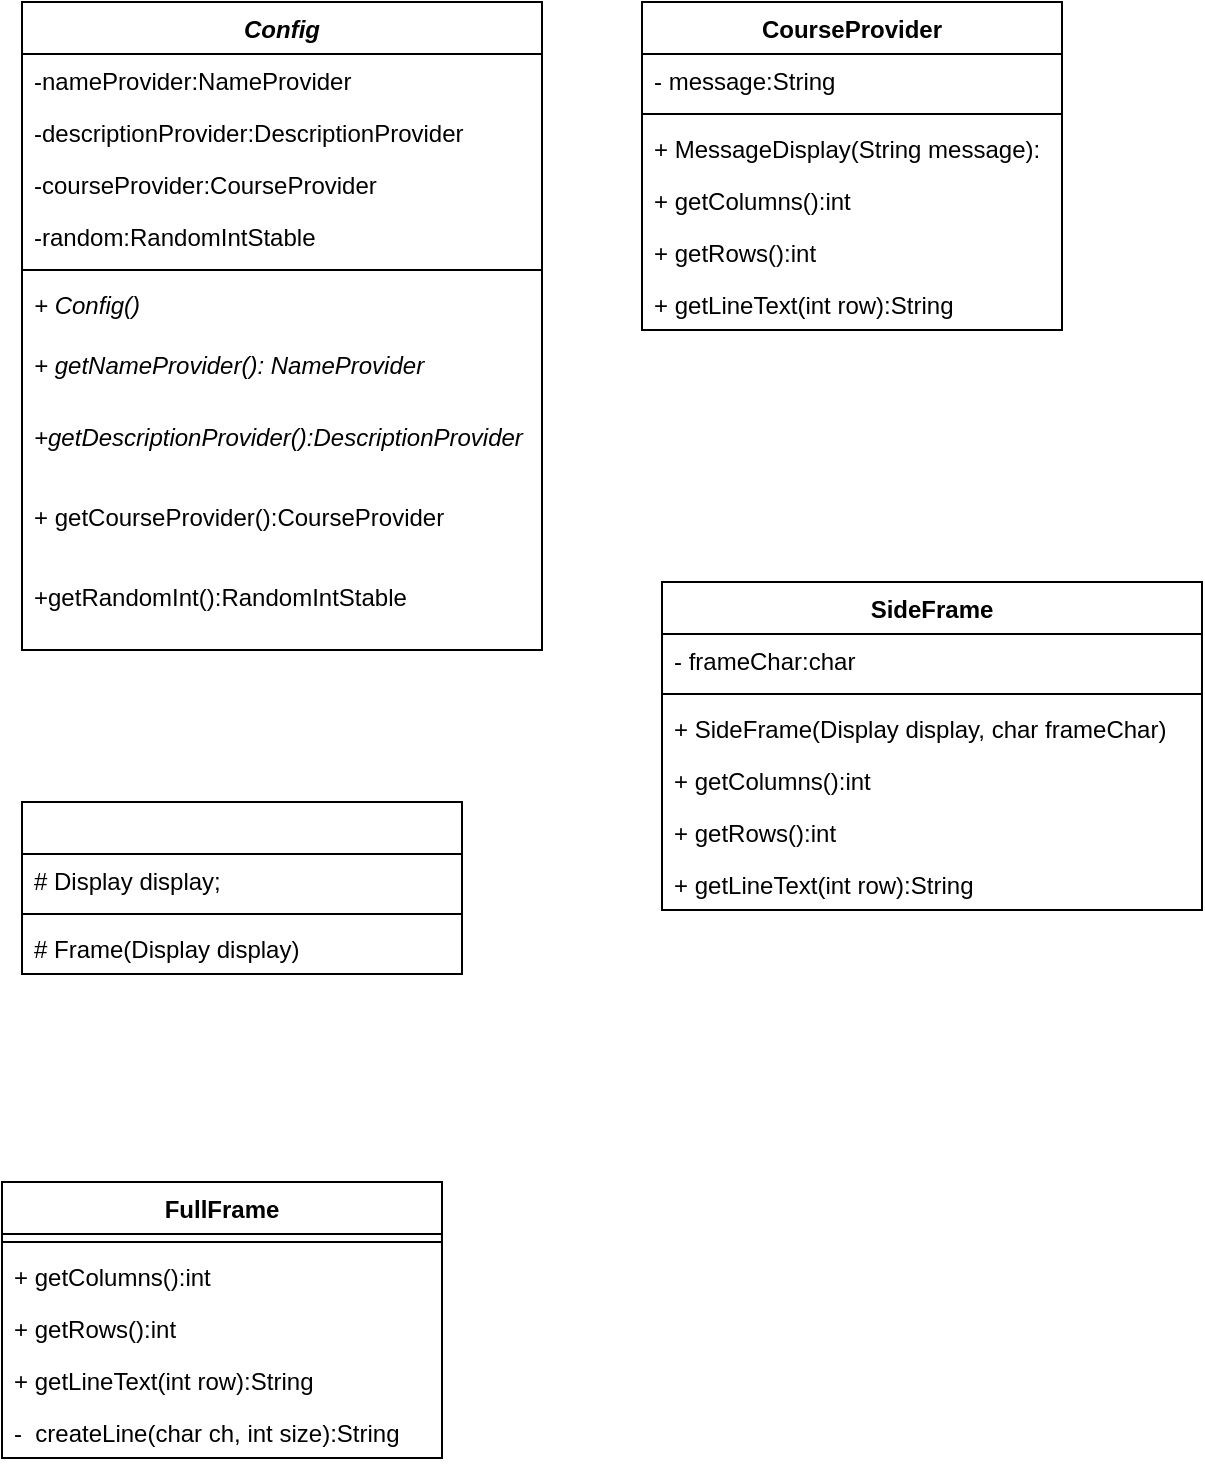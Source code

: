 <mxfile version="14.4.7" type="github" pages="2">
  <diagram id="tTqqeiQ2dOGr_DgL1vUh" name="Page-1">
    <mxGraphModel dx="1422" dy="766" grid="1" gridSize="10" guides="1" tooltips="1" connect="1" arrows="1" fold="1" page="1" pageScale="1" pageWidth="850" pageHeight="1100" math="0" shadow="0">
      <root>
        <mxCell id="0" />
        <mxCell id="1" parent="0" />
        <mxCell id="yU9ZGalVl50wGZDlpRYq-7" value="Config" style="swimlane;fontStyle=3;align=center;verticalAlign=top;childLayout=stackLayout;horizontal=1;startSize=26;horizontalStack=0;resizeParent=1;resizeParentMax=0;resizeLast=0;collapsible=1;marginBottom=0;" parent="1" vertex="1">
          <mxGeometry x="170" y="100" width="260" height="324" as="geometry" />
        </mxCell>
        <mxCell id="ykdTB0sEUb9U5BuUlxmW-1" value="-nameProvider:NameProvider" style="text;strokeColor=none;fillColor=none;align=left;verticalAlign=top;spacingLeft=4;spacingRight=4;overflow=hidden;rotatable=0;points=[[0,0.5],[1,0.5]];portConstraint=eastwest;" vertex="1" parent="yU9ZGalVl50wGZDlpRYq-7">
          <mxGeometry y="26" width="260" height="26" as="geometry" />
        </mxCell>
        <mxCell id="k0FSiRvKtLhEZNqfwJW8-2" value="-descriptionProvider:DescriptionProvider&#xa;" style="text;strokeColor=none;fillColor=none;align=left;verticalAlign=top;spacingLeft=4;spacingRight=4;overflow=hidden;rotatable=0;points=[[0,0.5],[1,0.5]];portConstraint=eastwest;" parent="yU9ZGalVl50wGZDlpRYq-7" vertex="1">
          <mxGeometry y="52" width="260" height="26" as="geometry" />
        </mxCell>
        <mxCell id="ykdTB0sEUb9U5BuUlxmW-2" value="-courseProvider:CourseProvider&#xa;" style="text;strokeColor=none;fillColor=none;align=left;verticalAlign=top;spacingLeft=4;spacingRight=4;overflow=hidden;rotatable=0;points=[[0,0.5],[1,0.5]];portConstraint=eastwest;" vertex="1" parent="yU9ZGalVl50wGZDlpRYq-7">
          <mxGeometry y="78" width="260" height="26" as="geometry" />
        </mxCell>
        <mxCell id="ykdTB0sEUb9U5BuUlxmW-3" value="-random:RandomIntStable&#xa;&#xa;" style="text;strokeColor=none;fillColor=none;align=left;verticalAlign=top;spacingLeft=4;spacingRight=4;overflow=hidden;rotatable=0;points=[[0,0.5],[1,0.5]];portConstraint=eastwest;" vertex="1" parent="yU9ZGalVl50wGZDlpRYq-7">
          <mxGeometry y="104" width="260" height="26" as="geometry" />
        </mxCell>
        <mxCell id="yU9ZGalVl50wGZDlpRYq-9" value="" style="line;strokeWidth=1;fillColor=none;align=left;verticalAlign=middle;spacingTop=-1;spacingLeft=3;spacingRight=3;rotatable=0;labelPosition=right;points=[];portConstraint=eastwest;" parent="yU9ZGalVl50wGZDlpRYq-7" vertex="1">
          <mxGeometry y="130" width="260" height="8" as="geometry" />
        </mxCell>
        <mxCell id="yU9ZGalVl50wGZDlpRYq-11" value="+ Config()" style="text;strokeColor=none;fillColor=none;align=left;verticalAlign=top;spacingLeft=4;spacingRight=4;overflow=hidden;rotatable=0;points=[[0,0.5],[1,0.5]];portConstraint=eastwest;fontStyle=2" parent="yU9ZGalVl50wGZDlpRYq-7" vertex="1">
          <mxGeometry y="138" width="260" height="30" as="geometry" />
        </mxCell>
        <mxCell id="yU9ZGalVl50wGZDlpRYq-10" value="+ getNameProvider(): NameProvider" style="text;strokeColor=none;fillColor=none;align=left;verticalAlign=top;spacingLeft=4;spacingRight=4;overflow=hidden;rotatable=0;points=[[0,0.5],[1,0.5]];portConstraint=eastwest;fontStyle=2" parent="yU9ZGalVl50wGZDlpRYq-7" vertex="1">
          <mxGeometry y="168" width="260" height="36" as="geometry" />
        </mxCell>
        <mxCell id="yU9ZGalVl50wGZDlpRYq-13" value="+getDescriptionProvider():DescriptionProvider " style="text;strokeColor=none;fillColor=none;align=left;verticalAlign=top;spacingLeft=4;spacingRight=4;overflow=hidden;rotatable=0;points=[[0,0.5],[1,0.5]];portConstraint=eastwest;fontStyle=2" parent="yU9ZGalVl50wGZDlpRYq-7" vertex="1">
          <mxGeometry y="204" width="260" height="40" as="geometry" />
        </mxCell>
        <mxCell id="yU9ZGalVl50wGZDlpRYq-12" value="+ getCourseProvider():CourseProvider" style="text;strokeColor=none;fillColor=none;align=left;verticalAlign=top;spacingLeft=4;spacingRight=4;overflow=hidden;rotatable=0;points=[[0,0.5],[1,0.5]];portConstraint=eastwest;" parent="yU9ZGalVl50wGZDlpRYq-7" vertex="1">
          <mxGeometry y="244" width="260" height="40" as="geometry" />
        </mxCell>
        <mxCell id="k0FSiRvKtLhEZNqfwJW8-1" value="+getRandomInt():RandomIntStable" style="text;strokeColor=none;fillColor=none;align=left;verticalAlign=top;spacingLeft=4;spacingRight=4;overflow=hidden;rotatable=0;points=[[0,0.5],[1,0.5]];portConstraint=eastwest;" parent="yU9ZGalVl50wGZDlpRYq-7" vertex="1">
          <mxGeometry y="284" width="260" height="40" as="geometry" />
        </mxCell>
        <mxCell id="yU9ZGalVl50wGZDlpRYq-14" value="" style="swimlane;fontStyle=1;align=center;verticalAlign=top;childLayout=stackLayout;horizontal=1;startSize=26;horizontalStack=0;resizeParent=1;resizeParentMax=0;resizeLast=0;collapsible=1;marginBottom=0;" parent="1" vertex="1">
          <mxGeometry x="170" y="500" width="220" height="86" as="geometry" />
        </mxCell>
        <mxCell id="yU9ZGalVl50wGZDlpRYq-15" value="# Display display;" style="text;strokeColor=none;fillColor=none;align=left;verticalAlign=top;spacingLeft=4;spacingRight=4;overflow=hidden;rotatable=0;points=[[0,0.5],[1,0.5]];portConstraint=eastwest;" parent="yU9ZGalVl50wGZDlpRYq-14" vertex="1">
          <mxGeometry y="26" width="220" height="26" as="geometry" />
        </mxCell>
        <mxCell id="yU9ZGalVl50wGZDlpRYq-16" value="" style="line;strokeWidth=1;fillColor=none;align=left;verticalAlign=middle;spacingTop=-1;spacingLeft=3;spacingRight=3;rotatable=0;labelPosition=right;points=[];portConstraint=eastwest;" parent="yU9ZGalVl50wGZDlpRYq-14" vertex="1">
          <mxGeometry y="52" width="220" height="8" as="geometry" />
        </mxCell>
        <mxCell id="yU9ZGalVl50wGZDlpRYq-17" value="# Frame(Display display)" style="text;strokeColor=none;fillColor=none;align=left;verticalAlign=top;spacingLeft=4;spacingRight=4;overflow=hidden;rotatable=0;points=[[0,0.5],[1,0.5]];portConstraint=eastwest;" parent="yU9ZGalVl50wGZDlpRYq-14" vertex="1">
          <mxGeometry y="60" width="220" height="26" as="geometry" />
        </mxCell>
        <mxCell id="yU9ZGalVl50wGZDlpRYq-24" value="FullFrame " style="swimlane;fontStyle=1;align=center;verticalAlign=top;childLayout=stackLayout;horizontal=1;startSize=26;horizontalStack=0;resizeParent=1;resizeParentMax=0;resizeLast=0;collapsible=1;marginBottom=0;" parent="1" vertex="1">
          <mxGeometry x="160" y="690" width="220" height="138" as="geometry" />
        </mxCell>
        <mxCell id="yU9ZGalVl50wGZDlpRYq-26" value="" style="line;strokeWidth=1;fillColor=none;align=left;verticalAlign=middle;spacingTop=-1;spacingLeft=3;spacingRight=3;rotatable=0;labelPosition=right;points=[];portConstraint=eastwest;" parent="yU9ZGalVl50wGZDlpRYq-24" vertex="1">
          <mxGeometry y="26" width="220" height="8" as="geometry" />
        </mxCell>
        <mxCell id="yU9ZGalVl50wGZDlpRYq-25" value="+ getColumns():int" style="text;strokeColor=none;fillColor=none;align=left;verticalAlign=top;spacingLeft=4;spacingRight=4;overflow=hidden;rotatable=0;points=[[0,0.5],[1,0.5]];portConstraint=eastwest;" parent="yU9ZGalVl50wGZDlpRYq-24" vertex="1">
          <mxGeometry y="34" width="220" height="26" as="geometry" />
        </mxCell>
        <mxCell id="yU9ZGalVl50wGZDlpRYq-31" value="+ getRows():int" style="text;strokeColor=none;fillColor=none;align=left;verticalAlign=top;spacingLeft=4;spacingRight=4;overflow=hidden;rotatable=0;points=[[0,0.5],[1,0.5]];portConstraint=eastwest;" parent="yU9ZGalVl50wGZDlpRYq-24" vertex="1">
          <mxGeometry y="60" width="220" height="26" as="geometry" />
        </mxCell>
        <mxCell id="yU9ZGalVl50wGZDlpRYq-32" value="+ getLineText(int row):String" style="text;strokeColor=none;fillColor=none;align=left;verticalAlign=top;spacingLeft=4;spacingRight=4;overflow=hidden;rotatable=0;points=[[0,0.5],[1,0.5]];portConstraint=eastwest;" parent="yU9ZGalVl50wGZDlpRYq-24" vertex="1">
          <mxGeometry y="86" width="220" height="26" as="geometry" />
        </mxCell>
        <mxCell id="yU9ZGalVl50wGZDlpRYq-33" value="-  createLine(char ch, int size):String" style="text;strokeColor=none;fillColor=none;align=left;verticalAlign=top;spacingLeft=4;spacingRight=4;overflow=hidden;rotatable=0;points=[[0,0.5],[1,0.5]];portConstraint=eastwest;" parent="yU9ZGalVl50wGZDlpRYq-24" vertex="1">
          <mxGeometry y="112" width="220" height="26" as="geometry" />
        </mxCell>
        <mxCell id="yU9ZGalVl50wGZDlpRYq-36" value="CourseProvider " style="swimlane;fontStyle=1;align=center;verticalAlign=top;childLayout=stackLayout;horizontal=1;startSize=26;horizontalStack=0;resizeParent=1;resizeParentMax=0;resizeLast=0;collapsible=1;marginBottom=0;fontColor=#000000;" parent="1" vertex="1">
          <mxGeometry x="480" y="100" width="210" height="164" as="geometry" />
        </mxCell>
        <mxCell id="yU9ZGalVl50wGZDlpRYq-37" value="- message:String" style="text;strokeColor=none;fillColor=none;align=left;verticalAlign=top;spacingLeft=4;spacingRight=4;overflow=hidden;rotatable=0;points=[[0,0.5],[1,0.5]];portConstraint=eastwest;" parent="yU9ZGalVl50wGZDlpRYq-36" vertex="1">
          <mxGeometry y="26" width="210" height="26" as="geometry" />
        </mxCell>
        <mxCell id="yU9ZGalVl50wGZDlpRYq-38" value="" style="line;strokeWidth=1;fillColor=none;align=left;verticalAlign=middle;spacingTop=-1;spacingLeft=3;spacingRight=3;rotatable=0;labelPosition=right;points=[];portConstraint=eastwest;" parent="yU9ZGalVl50wGZDlpRYq-36" vertex="1">
          <mxGeometry y="52" width="210" height="8" as="geometry" />
        </mxCell>
        <mxCell id="yU9ZGalVl50wGZDlpRYq-39" value="+ MessageDisplay(String message):" style="text;strokeColor=none;fillColor=none;align=left;verticalAlign=top;spacingLeft=4;spacingRight=4;overflow=hidden;rotatable=0;points=[[0,0.5],[1,0.5]];portConstraint=eastwest;" parent="yU9ZGalVl50wGZDlpRYq-36" vertex="1">
          <mxGeometry y="60" width="210" height="26" as="geometry" />
        </mxCell>
        <mxCell id="yU9ZGalVl50wGZDlpRYq-50" value="+ getColumns():int" style="text;strokeColor=none;fillColor=none;align=left;verticalAlign=top;spacingLeft=4;spacingRight=4;overflow=hidden;rotatable=0;points=[[0,0.5],[1,0.5]];portConstraint=eastwest;" parent="yU9ZGalVl50wGZDlpRYq-36" vertex="1">
          <mxGeometry y="86" width="210" height="26" as="geometry" />
        </mxCell>
        <mxCell id="yU9ZGalVl50wGZDlpRYq-51" value="+ getRows():int" style="text;strokeColor=none;fillColor=none;align=left;verticalAlign=top;spacingLeft=4;spacingRight=4;overflow=hidden;rotatable=0;points=[[0,0.5],[1,0.5]];portConstraint=eastwest;" parent="yU9ZGalVl50wGZDlpRYq-36" vertex="1">
          <mxGeometry y="112" width="210" height="26" as="geometry" />
        </mxCell>
        <mxCell id="yU9ZGalVl50wGZDlpRYq-52" value="+ getLineText(int row):String" style="text;strokeColor=none;fillColor=none;align=left;verticalAlign=top;spacingLeft=4;spacingRight=4;overflow=hidden;rotatable=0;points=[[0,0.5],[1,0.5]];portConstraint=eastwest;" parent="yU9ZGalVl50wGZDlpRYq-36" vertex="1">
          <mxGeometry y="138" width="210" height="26" as="geometry" />
        </mxCell>
        <mxCell id="yU9ZGalVl50wGZDlpRYq-61" value="SideFrame" style="swimlane;fontStyle=1;align=center;verticalAlign=top;childLayout=stackLayout;horizontal=1;startSize=26;horizontalStack=0;resizeParent=1;resizeParentMax=0;resizeLast=0;collapsible=1;marginBottom=0;" parent="1" vertex="1">
          <mxGeometry x="490" y="390" width="270" height="164" as="geometry" />
        </mxCell>
        <mxCell id="yU9ZGalVl50wGZDlpRYq-67" value="- frameChar:char" style="text;strokeColor=none;fillColor=none;align=left;verticalAlign=top;spacingLeft=4;spacingRight=4;overflow=hidden;rotatable=0;points=[[0,0.5],[1,0.5]];portConstraint=eastwest;" parent="yU9ZGalVl50wGZDlpRYq-61" vertex="1">
          <mxGeometry y="26" width="270" height="26" as="geometry" />
        </mxCell>
        <mxCell id="yU9ZGalVl50wGZDlpRYq-62" value="" style="line;strokeWidth=1;fillColor=none;align=left;verticalAlign=middle;spacingTop=-1;spacingLeft=3;spacingRight=3;rotatable=0;labelPosition=right;points=[];portConstraint=eastwest;" parent="yU9ZGalVl50wGZDlpRYq-61" vertex="1">
          <mxGeometry y="52" width="270" height="8" as="geometry" />
        </mxCell>
        <mxCell id="yU9ZGalVl50wGZDlpRYq-68" value="+ SideFrame(Display display, char frameChar)" style="text;strokeColor=none;fillColor=none;align=left;verticalAlign=top;spacingLeft=4;spacingRight=4;overflow=hidden;rotatable=0;points=[[0,0.5],[1,0.5]];portConstraint=eastwest;" parent="yU9ZGalVl50wGZDlpRYq-61" vertex="1">
          <mxGeometry y="60" width="270" height="26" as="geometry" />
        </mxCell>
        <mxCell id="yU9ZGalVl50wGZDlpRYq-63" value="+ getColumns():int" style="text;strokeColor=none;fillColor=none;align=left;verticalAlign=top;spacingLeft=4;spacingRight=4;overflow=hidden;rotatable=0;points=[[0,0.5],[1,0.5]];portConstraint=eastwest;" parent="yU9ZGalVl50wGZDlpRYq-61" vertex="1">
          <mxGeometry y="86" width="270" height="26" as="geometry" />
        </mxCell>
        <mxCell id="yU9ZGalVl50wGZDlpRYq-64" value="+ getRows():int" style="text;strokeColor=none;fillColor=none;align=left;verticalAlign=top;spacingLeft=4;spacingRight=4;overflow=hidden;rotatable=0;points=[[0,0.5],[1,0.5]];portConstraint=eastwest;" parent="yU9ZGalVl50wGZDlpRYq-61" vertex="1">
          <mxGeometry y="112" width="270" height="26" as="geometry" />
        </mxCell>
        <mxCell id="yU9ZGalVl50wGZDlpRYq-65" value="+ getLineText(int row):String" style="text;strokeColor=none;fillColor=none;align=left;verticalAlign=top;spacingLeft=4;spacingRight=4;overflow=hidden;rotatable=0;points=[[0,0.5],[1,0.5]];portConstraint=eastwest;" parent="yU9ZGalVl50wGZDlpRYq-61" vertex="1">
          <mxGeometry y="138" width="270" height="26" as="geometry" />
        </mxCell>
      </root>
    </mxGraphModel>
  </diagram>
  <diagram id="gUssjOfsXlgAjrQKuPPh" name="Page-2">
    <mxGraphModel dx="1422" dy="692" grid="1" gridSize="10" guides="1" tooltips="1" connect="1" arrows="1" fold="1" page="1" pageScale="1" pageWidth="850" pageHeight="1100" math="0" shadow="0">
      <root>
        <mxCell id="0IqnQ-RCOPLzrM5Gykzw-0" />
        <mxCell id="0IqnQ-RCOPLzrM5Gykzw-1" parent="0IqnQ-RCOPLzrM5Gykzw-0" />
      </root>
    </mxGraphModel>
  </diagram>
</mxfile>
